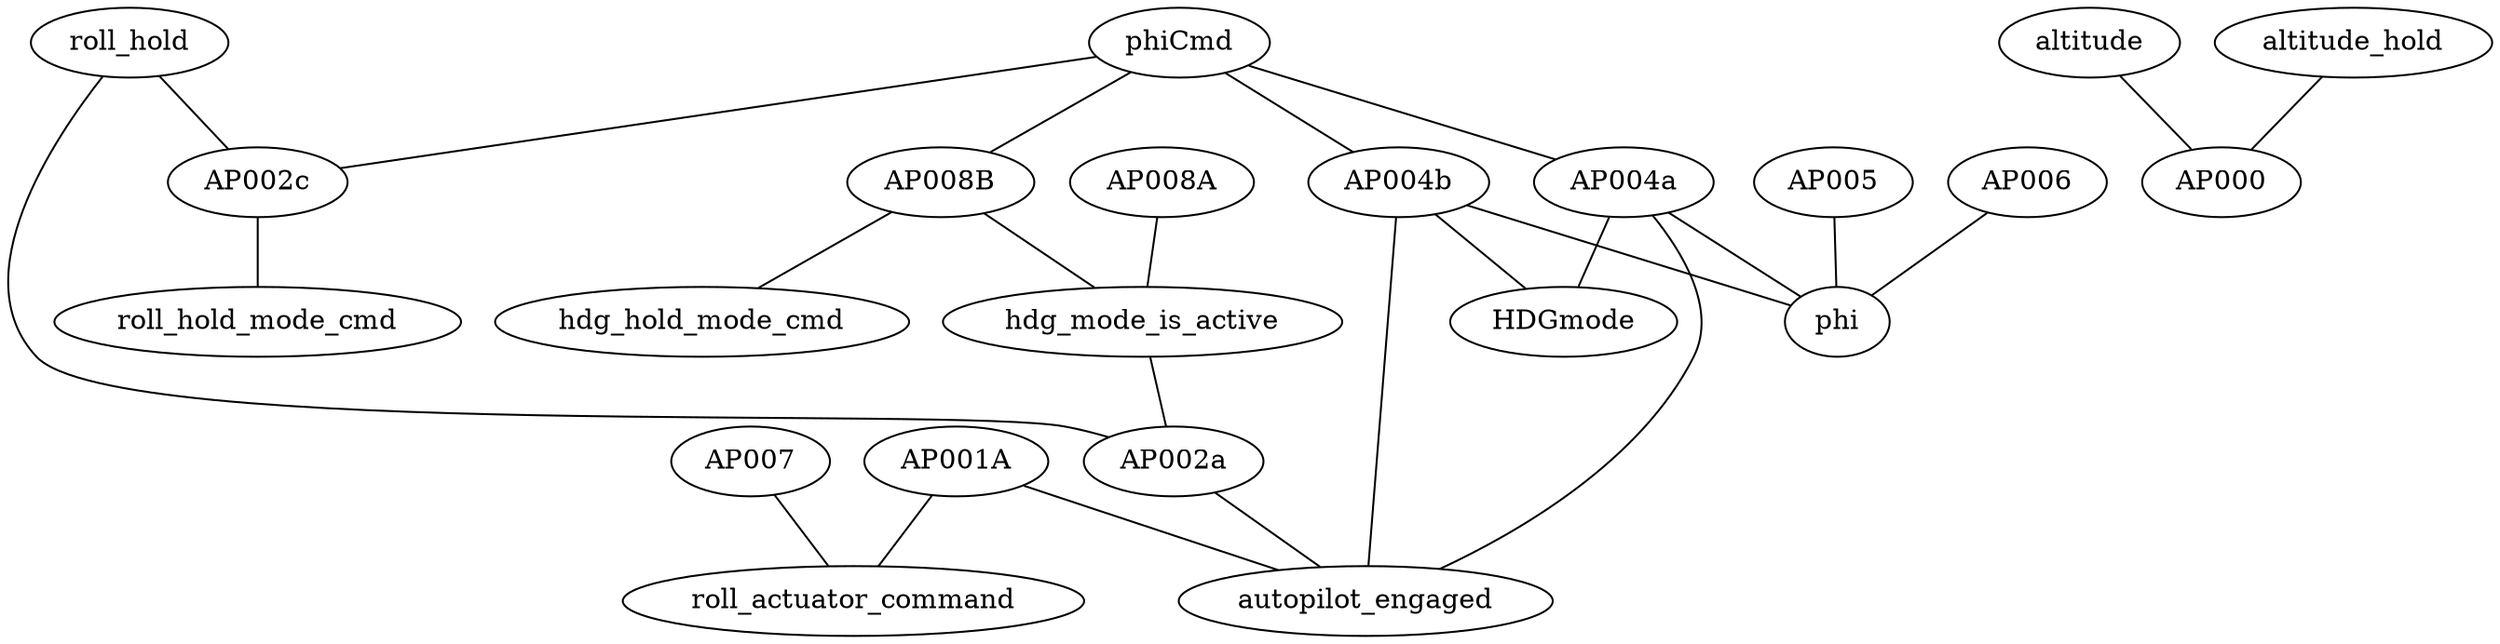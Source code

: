 strict graph "" {
	AP007 -- roll_actuator_command;
	phiCmd -- AP008B;
	phiCmd -- AP004a;
	phiCmd -- AP004b;
	phiCmd -- AP002c;
	altitude -- AP000;
	AP008A -- hdg_mode_is_active;
	AP006 -- phi;
	AP008B -- hdg_mode_is_active;
	AP008B -- hdg_hold_mode_cmd;
	AP005 -- phi;
	roll_hold -- AP002c;
	roll_hold -- AP002a;
	altitude_hold -- AP000;
	hdg_mode_is_active -- AP002a;
	AP004a -- HDGmode;
	AP004a -- phi;
	AP004a -- autopilot_engaged;
	AP004b -- HDGmode;
	AP004b -- phi;
	AP004b -- autopilot_engaged;
	AP002c -- roll_hold_mode_cmd;
	AP002a -- autopilot_engaged;
	AP001A -- autopilot_engaged;
	AP001A -- roll_actuator_command;
}
